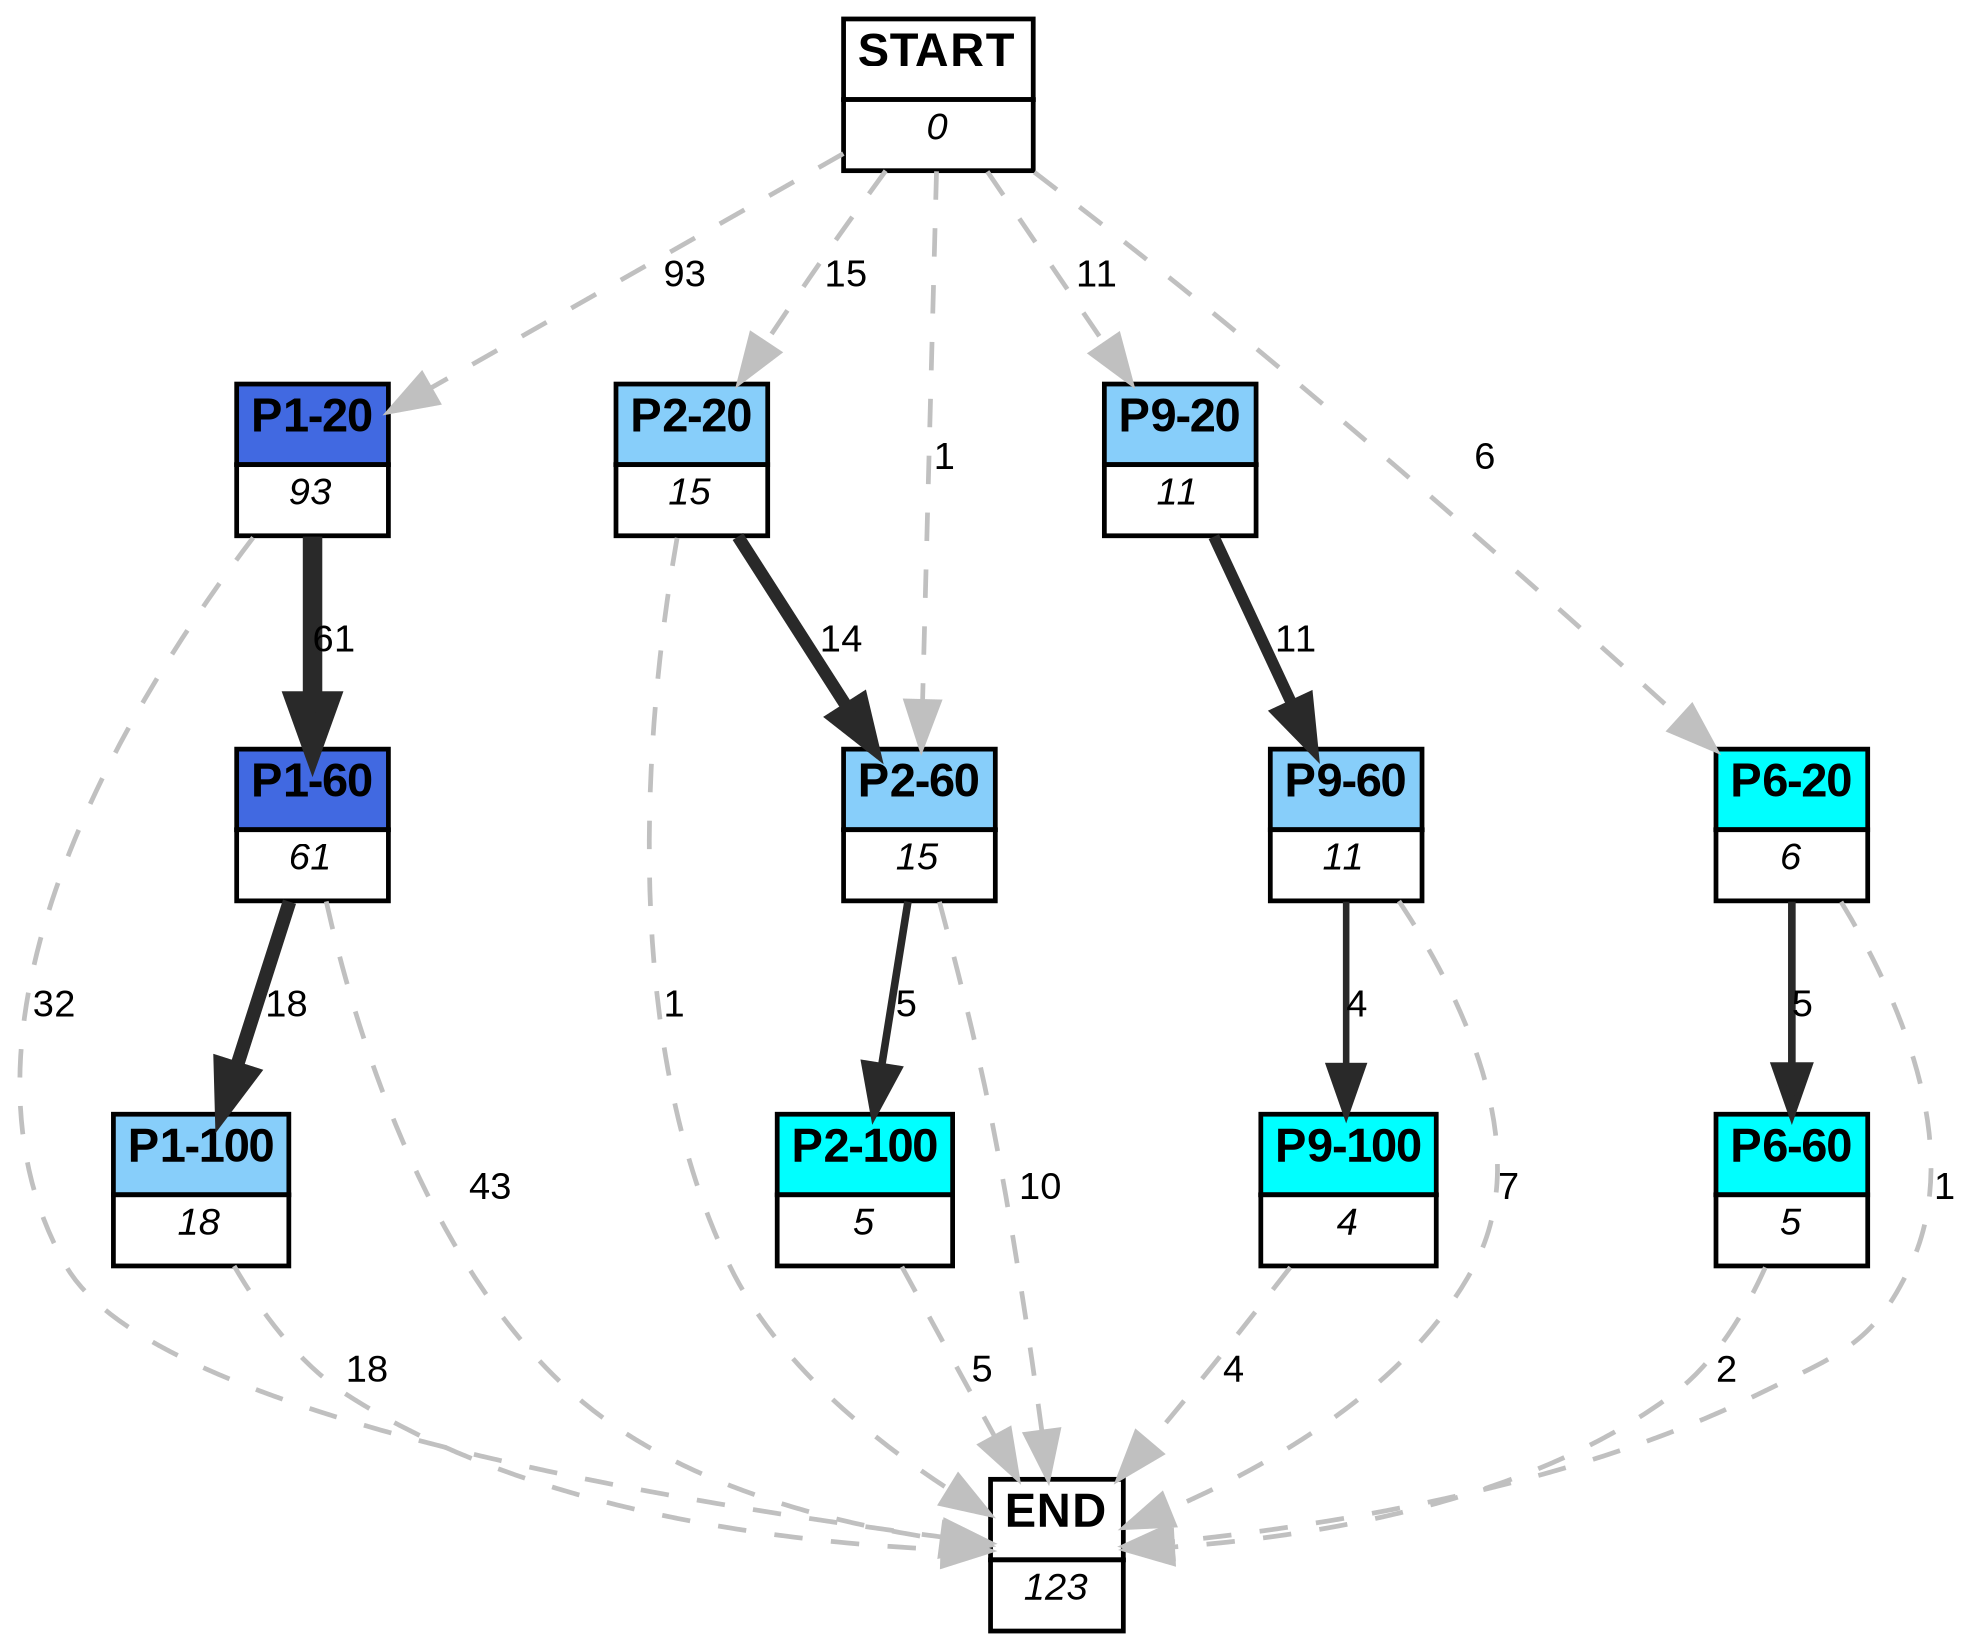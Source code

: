 digraph graphname {
	dpi = 150
	size="16,11!";
	margin = 0;
"P1-20" [shape=plain, label=<<table border="0" cellborder="1" cellspacing="0"><tr><td bgcolor="royalblue"><FONT face="Arial" POINT-SIZE="10"><b>P1-20</b></FONT></td></tr><tr><td bgcolor="white"><FONT face="Arial" POINT-SIZE="8"><i>93</i></FONT></td></tr></table>>]
"P1-60" [shape=plain, label=<<table border="0" cellborder="1" cellspacing="0"><tr><td bgcolor="royalblue"><FONT face="Arial" POINT-SIZE="10"><b>P1-60</b></FONT></td></tr><tr><td bgcolor="white"><FONT face="Arial" POINT-SIZE="8"><i>61</i></FONT></td></tr></table>>]
"P2-20" [shape=plain, label=<<table border="0" cellborder="1" cellspacing="0"><tr><td bgcolor="lightskyblue"><FONT face="Arial" POINT-SIZE="10"><b>P2-20</b></FONT></td></tr><tr><td bgcolor="white"><FONT face="Arial" POINT-SIZE="8"><i>15</i></FONT></td></tr></table>>]
"P2-60" [shape=plain, label=<<table border="0" cellborder="1" cellspacing="0"><tr><td bgcolor="lightskyblue"><FONT face="Arial" POINT-SIZE="10"><b>P2-60</b></FONT></td></tr><tr><td bgcolor="white"><FONT face="Arial" POINT-SIZE="8"><i>15</i></FONT></td></tr></table>>]
"P9-20" [shape=plain, label=<<table border="0" cellborder="1" cellspacing="0"><tr><td bgcolor="lightskyblue"><FONT face="Arial" POINT-SIZE="10"><b>P9-20</b></FONT></td></tr><tr><td bgcolor="white"><FONT face="Arial" POINT-SIZE="8"><i>11</i></FONT></td></tr></table>>]
"P9-60" [shape=plain, label=<<table border="0" cellborder="1" cellspacing="0"><tr><td bgcolor="lightskyblue"><FONT face="Arial" POINT-SIZE="10"><b>P9-60</b></FONT></td></tr><tr><td bgcolor="white"><FONT face="Arial" POINT-SIZE="8"><i>11</i></FONT></td></tr></table>>]
"P6-20" [shape=plain, label=<<table border="0" cellborder="1" cellspacing="0"><tr><td bgcolor="aqua"><FONT face="Arial" POINT-SIZE="10"><b>P6-20</b></FONT></td></tr><tr><td bgcolor="white"><FONT face="Arial" POINT-SIZE="8"><i>6</i></FONT></td></tr></table>>]
"P6-60" [shape=plain, label=<<table border="0" cellborder="1" cellspacing="0"><tr><td bgcolor="aqua"><FONT face="Arial" POINT-SIZE="10"><b>P6-60</b></FONT></td></tr><tr><td bgcolor="white"><FONT face="Arial" POINT-SIZE="8"><i>5</i></FONT></td></tr></table>>]
"P2-100" [shape=plain, label=<<table border="0" cellborder="1" cellspacing="0"><tr><td bgcolor="aqua"><FONT face="Arial" POINT-SIZE="10"><b>P2-100</b></FONT></td></tr><tr><td bgcolor="white"><FONT face="Arial" POINT-SIZE="8"><i>5</i></FONT></td></tr></table>>]
"P1-100" [shape=plain, label=<<table border="0" cellborder="1" cellspacing="0"><tr><td bgcolor="lightskyblue"><FONT face="Arial" POINT-SIZE="10"><b>P1-100</b></FONT></td></tr><tr><td bgcolor="white"><FONT face="Arial" POINT-SIZE="8"><i>18</i></FONT></td></tr></table>>]
"P9-100" [shape=plain, label=<<table border="0" cellborder="1" cellspacing="0"><tr><td bgcolor="aqua"><FONT face="Arial" POINT-SIZE="10"><b>P9-100</b></FONT></td></tr><tr><td bgcolor="white"><FONT face="Arial" POINT-SIZE="8"><i>4</i></FONT></td></tr></table>>]
"START" [shape=plain, label=<<table border="0" cellborder="1" cellspacing="0"><tr><td bgcolor="white"><FONT face="Arial" POINT-SIZE="10"><b>START</b></FONT></td></tr><tr><td bgcolor="white"><FONT face="Arial" POINT-SIZE="8"><i>0</i></FONT></td></tr></table>>]
"END" [shape=plain, label=<<table border="0" cellborder="1" cellspacing="0"><tr><td bgcolor="white"><FONT face="Arial" POINT-SIZE="10"><b>END</b></FONT></td></tr><tr><td bgcolor="white"><FONT face="Arial" POINT-SIZE="8"><i>123</i></FONT></td></tr></table>>]
"P1-20" -> "P1-60" [ color=grey16 penwidth = "4.110873864173311"label ="61" labelfloat=false fontname="Arial" fontsize=8]
"P1-20" -> "END" [ style = dashed color=grey label ="32" labelfloat=false fontname="Arial" fontsize=8]
"P1-60" -> "P1-100" [ color=grey16 penwidth = "2.8903717578961645"label ="18" labelfloat=false fontname="Arial" fontsize=8]
"P1-60" -> "END" [ style = dashed color=grey label ="43" labelfloat=false fontname="Arial" fontsize=8]
"P2-20" -> "P2-60" [ color=grey16 penwidth = "2.6390573296152584"label ="14" labelfloat=false fontname="Arial" fontsize=8]
"P2-20" -> "END" [ style = dashed color=grey label ="1" labelfloat=false fontname="Arial" fontsize=8]
"P2-60" -> "P2-100" [ color=grey16 penwidth = "1.6094379124341003"label ="5" labelfloat=false fontname="Arial" fontsize=8]
"P2-60" -> "END" [ style = dashed color=grey label ="10" labelfloat=false fontname="Arial" fontsize=8]
"P9-20" -> "P9-60" [ color=grey16 penwidth = "2.3978952727983707"label ="11" labelfloat=false fontname="Arial" fontsize=8]
"P9-60" -> "P9-100" [ color=grey16 penwidth = "1.3862943611198906"label ="4" labelfloat=false fontname="Arial" fontsize=8]
"P9-60" -> "END" [ style = dashed color=grey label ="7" labelfloat=false fontname="Arial" fontsize=8]
"P6-20" -> "P6-60" [ color=grey16 penwidth = "1.6094379124341003"label ="5" labelfloat=false fontname="Arial" fontsize=8]
"P6-20" -> "END" [ style = dashed color=grey label ="1" labelfloat=false fontname="Arial" fontsize=8]
"P6-60" -> "END" [ style = dashed color=grey label ="2" labelfloat=false fontname="Arial" fontsize=8]
"P2-100" -> "END" [ style = dashed color=grey label ="5" labelfloat=false fontname="Arial" fontsize=8]
"P1-100" -> "END" [ style = dashed color=grey label ="18" labelfloat=false fontname="Arial" fontsize=8]
"P9-100" -> "END" [ style = dashed color=grey label ="4" labelfloat=false fontname="Arial" fontsize=8]
"START" -> "P1-20" [ style = dashed color=grey label ="93" labelfloat=false fontname="Arial" fontsize=8]
"START" -> "P2-20" [ style = dashed color=grey label ="15" labelfloat=false fontname="Arial" fontsize=8]
"START" -> "P2-60" [ style = dashed color=grey label ="1" labelfloat=false fontname="Arial" fontsize=8]
"START" -> "P9-20" [ style = dashed color=grey label ="11" labelfloat=false fontname="Arial" fontsize=8]
"START" -> "P6-20" [ style = dashed color=grey label ="6" labelfloat=false fontname="Arial" fontsize=8]
}